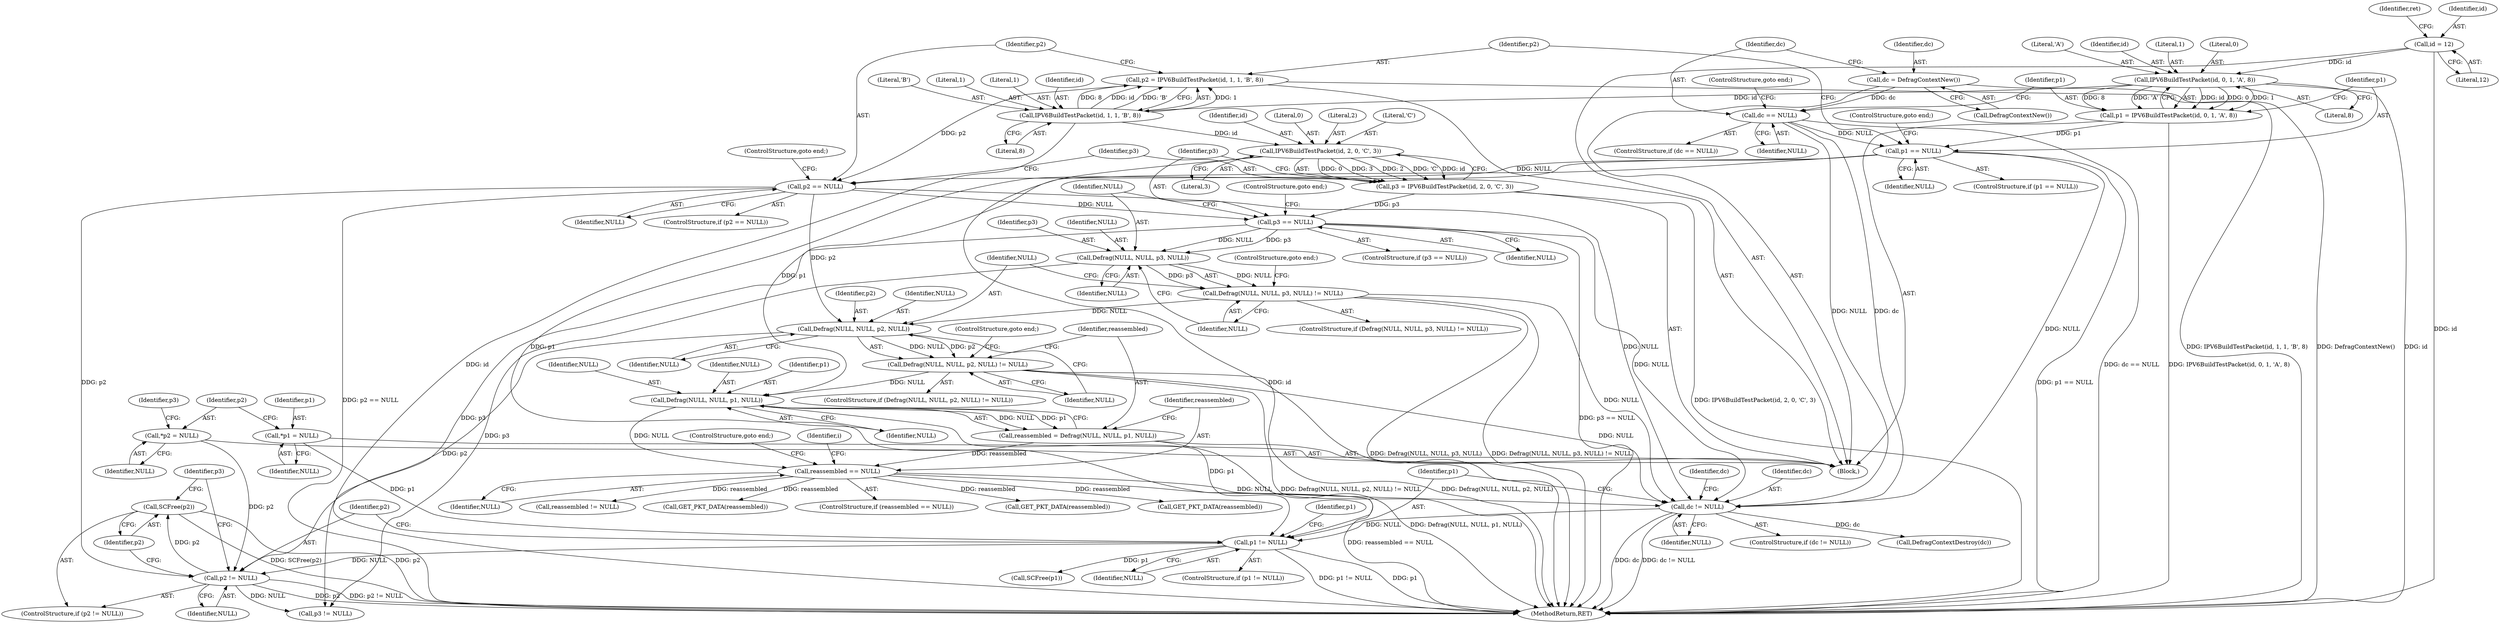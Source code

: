 digraph "1_suricata_4a04f814b15762eb446a5ead4d69d021512df6f8_16@pointer" {
"1000293" [label="(Call,SCFree(p2))"];
"1000290" [label="(Call,p2 != NULL)"];
"1000166" [label="(Call,p2 == NULL)"];
"1000157" [label="(Call,p2 = IPV6BuildTestPacket(id, 1, 1, 'B', 8))"];
"1000159" [label="(Call,IPV6BuildTestPacket(id, 1, 1, 'B', 8))"];
"1000146" [label="(Call,IPV6BuildTestPacket(id, 0, 1, 'A', 8))"];
"1000127" [label="(Call,id = 12)"];
"1000153" [label="(Call,p1 == NULL)"];
"1000144" [label="(Call,p1 = IPV6BuildTestPacket(id, 0, 1, 'A', 8))"];
"1000140" [label="(Call,dc == NULL)"];
"1000136" [label="(Call,dc = DefragContextNew())"];
"1000194" [label="(Call,Defrag(NULL, NULL, p2, NULL))"];
"1000184" [label="(Call,Defrag(NULL, NULL, p3, NULL) != NULL)"];
"1000185" [label="(Call,Defrag(NULL, NULL, p3, NULL))"];
"1000179" [label="(Call,p3 == NULL)"];
"1000170" [label="(Call,p3 = IPV6BuildTestPacket(id, 2, 0, 'C', 3))"];
"1000172" [label="(Call,IPV6BuildTestPacket(id, 2, 0, 'C', 3))"];
"1000115" [label="(Call,*p2 = NULL)"];
"1000284" [label="(Call,p1 != NULL)"];
"1000203" [label="(Call,Defrag(NULL, NULL, p1, NULL))"];
"1000193" [label="(Call,Defrag(NULL, NULL, p2, NULL) != NULL)"];
"1000111" [label="(Call,*p1 = NULL)"];
"1000278" [label="(Call,dc != NULL)"];
"1000209" [label="(Call,reassembled == NULL)"];
"1000201" [label="(Call,reassembled = Defrag(NULL, NULL, p1, NULL))"];
"1000177" [label="(Literal,3)"];
"1000112" [label="(Identifier,p1)"];
"1000170" [label="(Call,p3 = IPV6BuildTestPacket(id, 2, 0, 'C', 3))"];
"1000200" [label="(ControlStructure,goto end;)"];
"1000284" [label="(Call,p1 != NULL)"];
"1000152" [label="(ControlStructure,if (p1 == NULL))"];
"1000147" [label="(Identifier,id)"];
"1000163" [label="(Literal,'B')"];
"1000207" [label="(Identifier,NULL)"];
"1000133" [label="(Identifier,ret)"];
"1000283" [label="(ControlStructure,if (p1 != NULL))"];
"1000210" [label="(Identifier,reassembled)"];
"1000171" [label="(Identifier,p3)"];
"1000278" [label="(Call,dc != NULL)"];
"1000178" [label="(ControlStructure,if (p3 == NULL))"];
"1000199" [label="(Identifier,NULL)"];
"1000129" [label="(Literal,12)"];
"1000289" [label="(ControlStructure,if (p2 != NULL))"];
"1000149" [label="(Literal,1)"];
"1000137" [label="(Identifier,dc)"];
"1000212" [label="(ControlStructure,goto end;)"];
"1000188" [label="(Identifier,p3)"];
"1000157" [label="(Call,p2 = IPV6BuildTestPacket(id, 1, 1, 'B', 8))"];
"1000161" [label="(Literal,1)"];
"1000228" [label="(Call,GET_PKT_DATA(reassembled))"];
"1000127" [label="(Call,id = 12)"];
"1000120" [label="(Identifier,p3)"];
"1000146" [label="(Call,IPV6BuildTestPacket(id, 0, 1, 'A', 8))"];
"1000292" [label="(Identifier,NULL)"];
"1000176" [label="(Literal,'C')"];
"1000310" [label="(MethodReturn,RET)"];
"1000280" [label="(Identifier,NULL)"];
"1000195" [label="(Identifier,NULL)"];
"1000116" [label="(Identifier,p2)"];
"1000179" [label="(Call,p3 == NULL)"];
"1000180" [label="(Identifier,p3)"];
"1000144" [label="(Call,p1 = IPV6BuildTestPacket(id, 0, 1, 'A', 8))"];
"1000173" [label="(Identifier,id)"];
"1000128" [label="(Identifier,id)"];
"1000205" [label="(Identifier,NULL)"];
"1000203" [label="(Call,Defrag(NULL, NULL, p1, NULL))"];
"1000287" [label="(Call,SCFree(p1))"];
"1000190" [label="(Identifier,NULL)"];
"1000138" [label="(Call,DefragContextNew())"];
"1000162" [label="(Literal,1)"];
"1000202" [label="(Identifier,reassembled)"];
"1000143" [label="(ControlStructure,goto end;)"];
"1000302" [label="(Call,reassembled != NULL)"];
"1000285" [label="(Identifier,p1)"];
"1000184" [label="(Call,Defrag(NULL, NULL, p3, NULL) != NULL)"];
"1000291" [label="(Identifier,p2)"];
"1000175" [label="(Literal,0)"];
"1000141" [label="(Identifier,dc)"];
"1000117" [label="(Identifier,NULL)"];
"1000277" [label="(ControlStructure,if (dc != NULL))"];
"1000172" [label="(Call,IPV6BuildTestPacket(id, 2, 0, 'C', 3))"];
"1000268" [label="(Call,GET_PKT_DATA(reassembled))"];
"1000191" [label="(ControlStructure,goto end;)"];
"1000140" [label="(Call,dc == NULL)"];
"1000288" [label="(Identifier,p1)"];
"1000139" [label="(ControlStructure,if (dc == NULL))"];
"1000183" [label="(ControlStructure,if (Defrag(NULL, NULL, p3, NULL) != NULL))"];
"1000174" [label="(Literal,2)"];
"1000148" [label="(Literal,0)"];
"1000192" [label="(ControlStructure,if (Defrag(NULL, NULL, p2, NULL) != NULL))"];
"1000158" [label="(Identifier,p2)"];
"1000198" [label="(Identifier,NULL)"];
"1000208" [label="(ControlStructure,if (reassembled == NULL))"];
"1000154" [label="(Identifier,p1)"];
"1000186" [label="(Identifier,NULL)"];
"1000193" [label="(Call,Defrag(NULL, NULL, p2, NULL) != NULL)"];
"1000215" [label="(Identifier,i)"];
"1000167" [label="(Identifier,p2)"];
"1000153" [label="(Call,p1 == NULL)"];
"1000185" [label="(Call,Defrag(NULL, NULL, p3, NULL))"];
"1000155" [label="(Identifier,NULL)"];
"1000204" [label="(Identifier,NULL)"];
"1000201" [label="(Call,reassembled = Defrag(NULL, NULL, p1, NULL))"];
"1000189" [label="(Identifier,NULL)"];
"1000168" [label="(Identifier,NULL)"];
"1000297" [label="(Identifier,p3)"];
"1000182" [label="(ControlStructure,goto end;)"];
"1000290" [label="(Call,p2 != NULL)"];
"1000165" [label="(ControlStructure,if (p2 == NULL))"];
"1000197" [label="(Identifier,p2)"];
"1000281" [label="(Call,DefragContextDestroy(dc))"];
"1000164" [label="(Literal,8)"];
"1000169" [label="(ControlStructure,goto end;)"];
"1000296" [label="(Call,p3 != NULL)"];
"1000113" [label="(Identifier,NULL)"];
"1000194" [label="(Call,Defrag(NULL, NULL, p2, NULL))"];
"1000166" [label="(Call,p2 == NULL)"];
"1000293" [label="(Call,SCFree(p2))"];
"1000111" [label="(Call,*p1 = NULL)"];
"1000206" [label="(Identifier,p1)"];
"1000160" [label="(Identifier,id)"];
"1000187" [label="(Identifier,NULL)"];
"1000248" [label="(Call,GET_PKT_DATA(reassembled))"];
"1000286" [label="(Identifier,NULL)"];
"1000279" [label="(Identifier,dc)"];
"1000294" [label="(Identifier,p2)"];
"1000209" [label="(Call,reassembled == NULL)"];
"1000151" [label="(Literal,8)"];
"1000181" [label="(Identifier,NULL)"];
"1000150" [label="(Literal,'A')"];
"1000136" [label="(Call,dc = DefragContextNew())"];
"1000115" [label="(Call,*p2 = NULL)"];
"1000142" [label="(Identifier,NULL)"];
"1000105" [label="(Block,)"];
"1000282" [label="(Identifier,dc)"];
"1000156" [label="(ControlStructure,goto end;)"];
"1000196" [label="(Identifier,NULL)"];
"1000159" [label="(Call,IPV6BuildTestPacket(id, 1, 1, 'B', 8))"];
"1000211" [label="(Identifier,NULL)"];
"1000145" [label="(Identifier,p1)"];
"1000293" -> "1000289"  [label="AST: "];
"1000293" -> "1000294"  [label="CFG: "];
"1000294" -> "1000293"  [label="AST: "];
"1000297" -> "1000293"  [label="CFG: "];
"1000293" -> "1000310"  [label="DDG: p2"];
"1000293" -> "1000310"  [label="DDG: SCFree(p2)"];
"1000290" -> "1000293"  [label="DDG: p2"];
"1000290" -> "1000289"  [label="AST: "];
"1000290" -> "1000292"  [label="CFG: "];
"1000291" -> "1000290"  [label="AST: "];
"1000292" -> "1000290"  [label="AST: "];
"1000294" -> "1000290"  [label="CFG: "];
"1000297" -> "1000290"  [label="CFG: "];
"1000290" -> "1000310"  [label="DDG: p2"];
"1000290" -> "1000310"  [label="DDG: p2 != NULL"];
"1000166" -> "1000290"  [label="DDG: p2"];
"1000194" -> "1000290"  [label="DDG: p2"];
"1000115" -> "1000290"  [label="DDG: p2"];
"1000284" -> "1000290"  [label="DDG: NULL"];
"1000290" -> "1000296"  [label="DDG: NULL"];
"1000166" -> "1000165"  [label="AST: "];
"1000166" -> "1000168"  [label="CFG: "];
"1000167" -> "1000166"  [label="AST: "];
"1000168" -> "1000166"  [label="AST: "];
"1000169" -> "1000166"  [label="CFG: "];
"1000171" -> "1000166"  [label="CFG: "];
"1000166" -> "1000310"  [label="DDG: p2 == NULL"];
"1000157" -> "1000166"  [label="DDG: p2"];
"1000153" -> "1000166"  [label="DDG: NULL"];
"1000166" -> "1000179"  [label="DDG: NULL"];
"1000166" -> "1000194"  [label="DDG: p2"];
"1000166" -> "1000278"  [label="DDG: NULL"];
"1000157" -> "1000105"  [label="AST: "];
"1000157" -> "1000159"  [label="CFG: "];
"1000158" -> "1000157"  [label="AST: "];
"1000159" -> "1000157"  [label="AST: "];
"1000167" -> "1000157"  [label="CFG: "];
"1000157" -> "1000310"  [label="DDG: IPV6BuildTestPacket(id, 1, 1, 'B', 8)"];
"1000159" -> "1000157"  [label="DDG: 1"];
"1000159" -> "1000157"  [label="DDG: 8"];
"1000159" -> "1000157"  [label="DDG: id"];
"1000159" -> "1000157"  [label="DDG: 'B'"];
"1000159" -> "1000164"  [label="CFG: "];
"1000160" -> "1000159"  [label="AST: "];
"1000161" -> "1000159"  [label="AST: "];
"1000162" -> "1000159"  [label="AST: "];
"1000163" -> "1000159"  [label="AST: "];
"1000164" -> "1000159"  [label="AST: "];
"1000159" -> "1000310"  [label="DDG: id"];
"1000146" -> "1000159"  [label="DDG: id"];
"1000159" -> "1000172"  [label="DDG: id"];
"1000146" -> "1000144"  [label="AST: "];
"1000146" -> "1000151"  [label="CFG: "];
"1000147" -> "1000146"  [label="AST: "];
"1000148" -> "1000146"  [label="AST: "];
"1000149" -> "1000146"  [label="AST: "];
"1000150" -> "1000146"  [label="AST: "];
"1000151" -> "1000146"  [label="AST: "];
"1000144" -> "1000146"  [label="CFG: "];
"1000146" -> "1000310"  [label="DDG: id"];
"1000146" -> "1000144"  [label="DDG: id"];
"1000146" -> "1000144"  [label="DDG: 0"];
"1000146" -> "1000144"  [label="DDG: 1"];
"1000146" -> "1000144"  [label="DDG: 8"];
"1000146" -> "1000144"  [label="DDG: 'A'"];
"1000127" -> "1000146"  [label="DDG: id"];
"1000127" -> "1000105"  [label="AST: "];
"1000127" -> "1000129"  [label="CFG: "];
"1000128" -> "1000127"  [label="AST: "];
"1000129" -> "1000127"  [label="AST: "];
"1000133" -> "1000127"  [label="CFG: "];
"1000127" -> "1000310"  [label="DDG: id"];
"1000153" -> "1000152"  [label="AST: "];
"1000153" -> "1000155"  [label="CFG: "];
"1000154" -> "1000153"  [label="AST: "];
"1000155" -> "1000153"  [label="AST: "];
"1000156" -> "1000153"  [label="CFG: "];
"1000158" -> "1000153"  [label="CFG: "];
"1000153" -> "1000310"  [label="DDG: p1 == NULL"];
"1000144" -> "1000153"  [label="DDG: p1"];
"1000140" -> "1000153"  [label="DDG: NULL"];
"1000153" -> "1000203"  [label="DDG: p1"];
"1000153" -> "1000278"  [label="DDG: NULL"];
"1000153" -> "1000284"  [label="DDG: p1"];
"1000144" -> "1000105"  [label="AST: "];
"1000145" -> "1000144"  [label="AST: "];
"1000154" -> "1000144"  [label="CFG: "];
"1000144" -> "1000310"  [label="DDG: IPV6BuildTestPacket(id, 0, 1, 'A', 8)"];
"1000140" -> "1000139"  [label="AST: "];
"1000140" -> "1000142"  [label="CFG: "];
"1000141" -> "1000140"  [label="AST: "];
"1000142" -> "1000140"  [label="AST: "];
"1000143" -> "1000140"  [label="CFG: "];
"1000145" -> "1000140"  [label="CFG: "];
"1000140" -> "1000310"  [label="DDG: dc == NULL"];
"1000136" -> "1000140"  [label="DDG: dc"];
"1000140" -> "1000278"  [label="DDG: dc"];
"1000140" -> "1000278"  [label="DDG: NULL"];
"1000136" -> "1000105"  [label="AST: "];
"1000136" -> "1000138"  [label="CFG: "];
"1000137" -> "1000136"  [label="AST: "];
"1000138" -> "1000136"  [label="AST: "];
"1000141" -> "1000136"  [label="CFG: "];
"1000136" -> "1000310"  [label="DDG: DefragContextNew()"];
"1000194" -> "1000193"  [label="AST: "];
"1000194" -> "1000198"  [label="CFG: "];
"1000195" -> "1000194"  [label="AST: "];
"1000196" -> "1000194"  [label="AST: "];
"1000197" -> "1000194"  [label="AST: "];
"1000198" -> "1000194"  [label="AST: "];
"1000199" -> "1000194"  [label="CFG: "];
"1000194" -> "1000193"  [label="DDG: NULL"];
"1000194" -> "1000193"  [label="DDG: p2"];
"1000184" -> "1000194"  [label="DDG: NULL"];
"1000184" -> "1000183"  [label="AST: "];
"1000184" -> "1000190"  [label="CFG: "];
"1000185" -> "1000184"  [label="AST: "];
"1000190" -> "1000184"  [label="AST: "];
"1000191" -> "1000184"  [label="CFG: "];
"1000195" -> "1000184"  [label="CFG: "];
"1000184" -> "1000310"  [label="DDG: Defrag(NULL, NULL, p3, NULL)"];
"1000184" -> "1000310"  [label="DDG: Defrag(NULL, NULL, p3, NULL) != NULL"];
"1000185" -> "1000184"  [label="DDG: NULL"];
"1000185" -> "1000184"  [label="DDG: p3"];
"1000184" -> "1000278"  [label="DDG: NULL"];
"1000185" -> "1000189"  [label="CFG: "];
"1000186" -> "1000185"  [label="AST: "];
"1000187" -> "1000185"  [label="AST: "];
"1000188" -> "1000185"  [label="AST: "];
"1000189" -> "1000185"  [label="AST: "];
"1000190" -> "1000185"  [label="CFG: "];
"1000179" -> "1000185"  [label="DDG: NULL"];
"1000179" -> "1000185"  [label="DDG: p3"];
"1000185" -> "1000296"  [label="DDG: p3"];
"1000179" -> "1000178"  [label="AST: "];
"1000179" -> "1000181"  [label="CFG: "];
"1000180" -> "1000179"  [label="AST: "];
"1000181" -> "1000179"  [label="AST: "];
"1000182" -> "1000179"  [label="CFG: "];
"1000186" -> "1000179"  [label="CFG: "];
"1000179" -> "1000310"  [label="DDG: p3 == NULL"];
"1000170" -> "1000179"  [label="DDG: p3"];
"1000179" -> "1000278"  [label="DDG: NULL"];
"1000179" -> "1000296"  [label="DDG: p3"];
"1000170" -> "1000105"  [label="AST: "];
"1000170" -> "1000172"  [label="CFG: "];
"1000171" -> "1000170"  [label="AST: "];
"1000172" -> "1000170"  [label="AST: "];
"1000180" -> "1000170"  [label="CFG: "];
"1000170" -> "1000310"  [label="DDG: IPV6BuildTestPacket(id, 2, 0, 'C', 3)"];
"1000172" -> "1000170"  [label="DDG: 0"];
"1000172" -> "1000170"  [label="DDG: 3"];
"1000172" -> "1000170"  [label="DDG: 2"];
"1000172" -> "1000170"  [label="DDG: 'C'"];
"1000172" -> "1000170"  [label="DDG: id"];
"1000172" -> "1000177"  [label="CFG: "];
"1000173" -> "1000172"  [label="AST: "];
"1000174" -> "1000172"  [label="AST: "];
"1000175" -> "1000172"  [label="AST: "];
"1000176" -> "1000172"  [label="AST: "];
"1000177" -> "1000172"  [label="AST: "];
"1000172" -> "1000310"  [label="DDG: id"];
"1000115" -> "1000105"  [label="AST: "];
"1000115" -> "1000117"  [label="CFG: "];
"1000116" -> "1000115"  [label="AST: "];
"1000117" -> "1000115"  [label="AST: "];
"1000120" -> "1000115"  [label="CFG: "];
"1000284" -> "1000283"  [label="AST: "];
"1000284" -> "1000286"  [label="CFG: "];
"1000285" -> "1000284"  [label="AST: "];
"1000286" -> "1000284"  [label="AST: "];
"1000288" -> "1000284"  [label="CFG: "];
"1000291" -> "1000284"  [label="CFG: "];
"1000284" -> "1000310"  [label="DDG: p1"];
"1000284" -> "1000310"  [label="DDG: p1 != NULL"];
"1000203" -> "1000284"  [label="DDG: p1"];
"1000111" -> "1000284"  [label="DDG: p1"];
"1000278" -> "1000284"  [label="DDG: NULL"];
"1000284" -> "1000287"  [label="DDG: p1"];
"1000203" -> "1000201"  [label="AST: "];
"1000203" -> "1000207"  [label="CFG: "];
"1000204" -> "1000203"  [label="AST: "];
"1000205" -> "1000203"  [label="AST: "];
"1000206" -> "1000203"  [label="AST: "];
"1000207" -> "1000203"  [label="AST: "];
"1000201" -> "1000203"  [label="CFG: "];
"1000203" -> "1000201"  [label="DDG: NULL"];
"1000203" -> "1000201"  [label="DDG: p1"];
"1000193" -> "1000203"  [label="DDG: NULL"];
"1000203" -> "1000209"  [label="DDG: NULL"];
"1000193" -> "1000192"  [label="AST: "];
"1000193" -> "1000199"  [label="CFG: "];
"1000199" -> "1000193"  [label="AST: "];
"1000200" -> "1000193"  [label="CFG: "];
"1000202" -> "1000193"  [label="CFG: "];
"1000193" -> "1000310"  [label="DDG: Defrag(NULL, NULL, p2, NULL)"];
"1000193" -> "1000310"  [label="DDG: Defrag(NULL, NULL, p2, NULL) != NULL"];
"1000193" -> "1000278"  [label="DDG: NULL"];
"1000111" -> "1000105"  [label="AST: "];
"1000111" -> "1000113"  [label="CFG: "];
"1000112" -> "1000111"  [label="AST: "];
"1000113" -> "1000111"  [label="AST: "];
"1000116" -> "1000111"  [label="CFG: "];
"1000278" -> "1000277"  [label="AST: "];
"1000278" -> "1000280"  [label="CFG: "];
"1000279" -> "1000278"  [label="AST: "];
"1000280" -> "1000278"  [label="AST: "];
"1000282" -> "1000278"  [label="CFG: "];
"1000285" -> "1000278"  [label="CFG: "];
"1000278" -> "1000310"  [label="DDG: dc != NULL"];
"1000278" -> "1000310"  [label="DDG: dc"];
"1000209" -> "1000278"  [label="DDG: NULL"];
"1000278" -> "1000281"  [label="DDG: dc"];
"1000209" -> "1000208"  [label="AST: "];
"1000209" -> "1000211"  [label="CFG: "];
"1000210" -> "1000209"  [label="AST: "];
"1000211" -> "1000209"  [label="AST: "];
"1000212" -> "1000209"  [label="CFG: "];
"1000215" -> "1000209"  [label="CFG: "];
"1000209" -> "1000310"  [label="DDG: reassembled == NULL"];
"1000201" -> "1000209"  [label="DDG: reassembled"];
"1000209" -> "1000228"  [label="DDG: reassembled"];
"1000209" -> "1000248"  [label="DDG: reassembled"];
"1000209" -> "1000268"  [label="DDG: reassembled"];
"1000209" -> "1000302"  [label="DDG: reassembled"];
"1000201" -> "1000105"  [label="AST: "];
"1000202" -> "1000201"  [label="AST: "];
"1000210" -> "1000201"  [label="CFG: "];
"1000201" -> "1000310"  [label="DDG: Defrag(NULL, NULL, p1, NULL)"];
}
